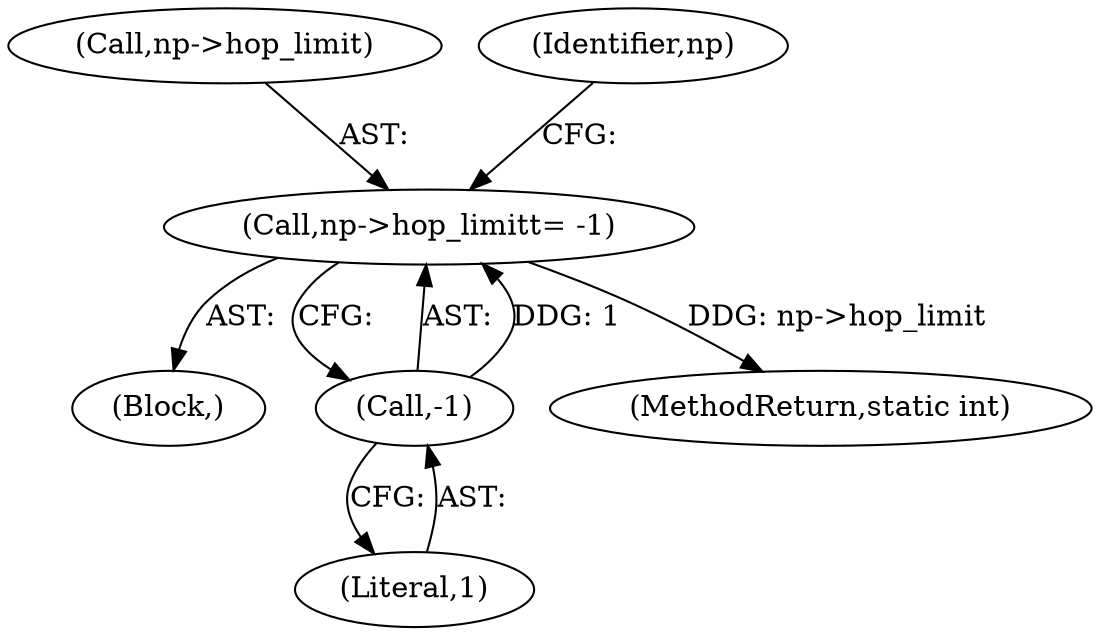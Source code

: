 digraph "0_linux_79462ad02e861803b3840cc782248c7359451cd9_2@pointer" {
"1000353" [label="(Call,np->hop_limit\t= -1)"];
"1000357" [label="(Call,-1)"];
"1000354" [label="(Call,np->hop_limit)"];
"1000113" [label="(Block,)"];
"1000353" [label="(Call,np->hop_limit\t= -1)"];
"1000361" [label="(Identifier,np)"];
"1000357" [label="(Call,-1)"];
"1000358" [label="(Literal,1)"];
"1000480" [label="(MethodReturn,static int)"];
"1000353" -> "1000113"  [label="AST: "];
"1000353" -> "1000357"  [label="CFG: "];
"1000354" -> "1000353"  [label="AST: "];
"1000357" -> "1000353"  [label="AST: "];
"1000361" -> "1000353"  [label="CFG: "];
"1000353" -> "1000480"  [label="DDG: np->hop_limit"];
"1000357" -> "1000353"  [label="DDG: 1"];
"1000357" -> "1000358"  [label="CFG: "];
"1000358" -> "1000357"  [label="AST: "];
}
